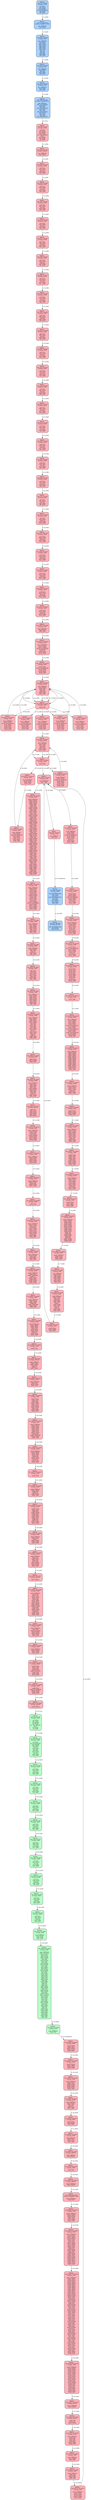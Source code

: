 digraph CFG {
    rankdir=TB;
    node [shape=box, style="filled, rounded", fontname="Arial", fontsize=8, margin=0.1];
    edge [fontname="Arial", fontsize=8, color="#555555"];

    "node_5c7bcd6e7de5423a257d81b442095a1a6ced35c5_0" [label="0x5c7bcd...
start: 0x0 | end: 0x9
terminator: JUMPI
---------
0x0: PUSH1
0x2: PUSH1
0x4: MSTORE
0x5: CALLDATASIZE
0x6: PUSH2
0x9: JUMPI", fillcolor="#a8d1ff"];
    "node_5c7bcd6e7de5423a257d81b442095a1a6ced35c5_13" [label="0x5c7bcd...
start: 0x13 | end: 0x14
terminator: JUMPDEST_PREV
---------
0x13: JUMPDEST
0x14: PUSH2", fillcolor="#a8d1ff"];
    "node_5c7bcd6e7de5423a257d81b442095a1a6ced35c5_5e" [label="0x5c7bcd...
start: 0x5e | end: 0x90
terminator: JUMP
---------
0x5e: JUMPDEST
0x5f: PUSH1
0x61: PUSH2
0x64: PUSH32
0x85: SLOAD
0x86: PUSH1
0x88: PUSH1
0x8a: PUSH1
0x8c: SHL
0x8d: SUB
0x8e: AND
0x8f: SWAP1
0x90: JUMP", fillcolor="#a8d1ff"];
    "node_5c7bcd6e7de5423a257d81b442095a1a6ced35c5_91" [label="0x5c7bcd...
start: 0x91 | end: 0x95
terminator: JUMP
---------
0x91: JUMPDEST
0x92: SWAP1
0x93: POP
0x94: SWAP1
0x95: JUMP", fillcolor="#a8d1ff"];
    "node_5c7bcd6e7de5423a257d81b442095a1a6ced35c5_22" [label="0x5c7bcd...
start: 0x22 | end: 0x26
terminator: JUMP
---------
0x22: JUMPDEST
0x23: PUSH2
0x26: JUMP", fillcolor="#a8d1ff"];
    "node_5c7bcd6e7de5423a257d81b442095a1a6ced35c5_96" [label="0x5c7bcd...
start: 0x96 | end: 0xa4
terminator: DELEGATECALL
---------
0x96: JUMPDEST
0x97: CALLDATASIZE
0x98: PUSH1
0x9a: DUP1
0x9b: CALLDATACOPY
0x9c: PUSH1
0x9e: DUP1
0x9f: CALLDATASIZE
0xa0: PUSH1
0xa2: DUP5
0xa3: GAS
0xa4: DELEGATECALL", fillcolor="#a8d1ff"];
    "node_fbc81a18ecda8e6a91275cfdf5fc6d91a7c5ae80_0" [label="0xfbc81a...
start: 0x0 | end: 0xd
terminator: JUMPI
---------
0x0: PUSH1
0x2: PUSH1
0x4: MSTORE
0x5: PUSH1
0x7: CALLDATASIZE
0x8: LT
0x9: ISZERO
0xa: PUSH2
0xd: JUMPI", fillcolor="#ffb3ba"];
    "node_fbc81a18ecda8e6a91275cfdf5fc6d91a7c5ae80_1a" [label="0xfbc81a...
start: 0x1a | end: 0x1b
terminator: INVALID
---------
0x1a: JUMPDEST
0x1b: INVALID", fillcolor="#ffb3ba"];
    "node_fbc81a18ecda8e6a91275cfdf5fc6d91a7c5ae80_2b" [label="0xfbc81a...
start: 0x2b | end: 0x35
terminator: JUMPI
---------
0x2b: DUP1
0x2c: PUSH4
0x31: EQ
0x32: PUSH2
0x35: JUMPI", fillcolor="#ffb3ba"];
    "node_fbc81a18ecda8e6a91275cfdf5fc6d91a7c5ae80_36" [label="0xfbc81a...
start: 0x36 | end: 0x40
terminator: JUMPI
---------
0x36: DUP1
0x37: PUSH4
0x3c: EQ
0x3d: PUSH2
0x40: JUMPI", fillcolor="#ffb3ba"];
    "node_fbc81a18ecda8e6a91275cfdf5fc6d91a7c5ae80_41" [label="0xfbc81a...
start: 0x41 | end: 0x4b
terminator: JUMPI
---------
0x41: DUP1
0x42: PUSH4
0x47: EQ
0x48: PUSH2
0x4b: JUMPI", fillcolor="#ffb3ba"];
    "node_fbc81a18ecda8e6a91275cfdf5fc6d91a7c5ae80_4c" [label="0xfbc81a...
start: 0x4c | end: 0x56
terminator: JUMPI
---------
0x4c: DUP1
0x4d: PUSH4
0x52: EQ
0x53: PUSH2
0x56: JUMPI", fillcolor="#ffb3ba"];
    "node_fbc81a18ecda8e6a91275cfdf5fc6d91a7c5ae80_57" [label="0xfbc81a...
start: 0x57 | end: 0x61
terminator: JUMPI
---------
0x57: DUP1
0x58: PUSH4
0x5d: EQ
0x5e: PUSH2
0x61: JUMPI", fillcolor="#ffb3ba"];
    "node_fbc81a18ecda8e6a91275cfdf5fc6d91a7c5ae80_62" [label="0xfbc81a...
start: 0x62 | end: 0x6c
terminator: JUMPI
---------
0x62: DUP1
0x63: PUSH4
0x68: EQ
0x69: PUSH2
0x6c: JUMPI", fillcolor="#ffb3ba"];
    "node_fbc81a18ecda8e6a91275cfdf5fc6d91a7c5ae80_6d" [label="0xfbc81a...
start: 0x6d | end: 0x77
terminator: JUMPI
---------
0x6d: DUP1
0x6e: PUSH4
0x73: EQ
0x74: PUSH2
0x77: JUMPI", fillcolor="#ffb3ba"];
    "node_fbc81a18ecda8e6a91275cfdf5fc6d91a7c5ae80_78" [label="0xfbc81a...
start: 0x78 | end: 0x82
terminator: JUMPI
---------
0x78: DUP1
0x79: PUSH4
0x7e: EQ
0x7f: PUSH2
0x82: JUMPI", fillcolor="#ffb3ba"];
    "node_fbc81a18ecda8e6a91275cfdf5fc6d91a7c5ae80_83" [label="0xfbc81a...
start: 0x83 | end: 0x8d
terminator: JUMPI
---------
0x83: DUP1
0x84: PUSH4
0x89: EQ
0x8a: PUSH2
0x8d: JUMPI", fillcolor="#ffb3ba"];
    "node_fbc81a18ecda8e6a91275cfdf5fc6d91a7c5ae80_8e" [label="0xfbc81a...
start: 0x8e | end: 0x98
terminator: JUMPI
---------
0x8e: DUP1
0x8f: PUSH4
0x94: EQ
0x95: PUSH2
0x98: JUMPI", fillcolor="#ffb3ba"];
    "node_fbc81a18ecda8e6a91275cfdf5fc6d91a7c5ae80_99" [label="0xfbc81a...
start: 0x99 | end: 0xa3
terminator: JUMPI
---------
0x99: DUP1
0x9a: PUSH4
0x9f: EQ
0xa0: PUSH2
0xa3: JUMPI", fillcolor="#ffb3ba"];
    "node_fbc81a18ecda8e6a91275cfdf5fc6d91a7c5ae80_a4" [label="0xfbc81a...
start: 0xa4 | end: 0xae
terminator: JUMPI
---------
0xa4: DUP1
0xa5: PUSH4
0xaa: EQ
0xab: PUSH2
0xae: JUMPI", fillcolor="#ffb3ba"];
    "node_fbc81a18ecda8e6a91275cfdf5fc6d91a7c5ae80_af" [label="0xfbc81a...
start: 0xaf | end: 0xb9
terminator: JUMPI
---------
0xaf: DUP1
0xb0: PUSH4
0xb5: EQ
0xb6: PUSH2
0xb9: JUMPI", fillcolor="#ffb3ba"];
    "node_fbc81a18ecda8e6a91275cfdf5fc6d91a7c5ae80_ba" [label="0xfbc81a...
start: 0xba | end: 0xc4
terminator: JUMPI
---------
0xba: DUP1
0xbb: PUSH4
0xc0: EQ
0xc1: PUSH2
0xc4: JUMPI", fillcolor="#ffb3ba"];
    "node_fbc81a18ecda8e6a91275cfdf5fc6d91a7c5ae80_c5" [label="0xfbc81a...
start: 0xc5 | end: 0xcf
terminator: JUMPI
---------
0xc5: DUP1
0xc6: PUSH4
0xcb: EQ
0xcc: PUSH2
0xcf: JUMPI", fillcolor="#ffb3ba"];
    "node_fbc81a18ecda8e6a91275cfdf5fc6d91a7c5ae80_d0" [label="0xfbc81a...
start: 0xd0 | end: 0xda
terminator: JUMPI
---------
0xd0: DUP1
0xd1: PUSH4
0xd6: EQ
0xd7: PUSH2
0xda: JUMPI", fillcolor="#ffb3ba"];
    "node_fbc81a18ecda8e6a91275cfdf5fc6d91a7c5ae80_db" [label="0xfbc81a...
start: 0xdb | end: 0xe5
terminator: JUMPI
---------
0xdb: DUP1
0xdc: PUSH4
0xe1: EQ
0xe2: PUSH2
0xe5: JUMPI", fillcolor="#ffb3ba"];
    "node_fbc81a18ecda8e6a91275cfdf5fc6d91a7c5ae80_e6" [label="0xfbc81a...
start: 0xe6 | end: 0xf0
terminator: JUMPI
---------
0xe6: DUP1
0xe7: PUSH4
0xec: EQ
0xed: PUSH2
0xf0: JUMPI", fillcolor="#ffb3ba"];
    "node_fbc81a18ecda8e6a91275cfdf5fc6d91a7c5ae80_f1" [label="0xfbc81a...
start: 0xf1 | end: 0xfb
terminator: JUMPI
---------
0xf1: DUP1
0xf2: PUSH4
0xf7: EQ
0xf8: PUSH2
0xfb: JUMPI", fillcolor="#ffb3ba"];
    "node_fbc81a18ecda8e6a91275cfdf5fc6d91a7c5ae80_fc" [label="0xfbc81a...
start: 0xfc | end: 0x106
terminator: JUMPI
---------
0xfc: DUP1
0xfd: PUSH4
0x102: EQ
0x103: PUSH2
0x106: JUMPI", fillcolor="#ffb3ba"];
    "node_fbc81a18ecda8e6a91275cfdf5fc6d91a7c5ae80_107" [label="0xfbc81a...
start: 0x107 | end: 0x111
terminator: JUMPI
---------
0x107: DUP1
0x108: PUSH4
0x10d: EQ
0x10e: PUSH2
0x111: JUMPI", fillcolor="#ffb3ba"];
    "node_fbc81a18ecda8e6a91275cfdf5fc6d91a7c5ae80_112" [label="0xfbc81a...
start: 0x112 | end: 0x11c
terminator: JUMPI
---------
0x112: DUP1
0x113: PUSH4
0x118: EQ
0x119: PUSH2
0x11c: JUMPI", fillcolor="#ffb3ba"];
    "node_fbc81a18ecda8e6a91275cfdf5fc6d91a7c5ae80_11d" [label="0xfbc81a...
start: 0x11d | end: 0x127
terminator: JUMPI
---------
0x11d: DUP1
0x11e: PUSH4
0x123: EQ
0x124: PUSH2
0x127: JUMPI", fillcolor="#ffb3ba"];
    "node_fbc81a18ecda8e6a91275cfdf5fc6d91a7c5ae80_128" [label="0xfbc81a...
start: 0x128 | end: 0x132
terminator: JUMPI
---------
0x128: DUP1
0x129: PUSH4
0x12e: EQ
0x12f: PUSH2
0x132: JUMPI", fillcolor="#ffb3ba"];
    "node_fbc81a18ecda8e6a91275cfdf5fc6d91a7c5ae80_133" [label="0xfbc81a...
start: 0x133 | end: 0x13d
terminator: JUMPI
---------
0x133: DUP1
0x134: PUSH4
0x139: EQ
0x13a: PUSH2
0x13d: JUMPI", fillcolor="#ffb3ba"];
    "node_fbc81a18ecda8e6a91275cfdf5fc6d91a7c5ae80_307" [label="0xfbc81a...
start: 0x307 | end: 0x30b
terminator: JUMP
---------
0x307: JUMPDEST
0x308: PUSH2
0x30b: JUMP", fillcolor="#ffb3ba"];
    "node_fbc81a18ecda8e6a91275cfdf5fc6d91a7c5ae80_1c13" [label="0xfbc81a...
start: 0x1c13 | end: 0x1c3e
terminator: JUMPI
---------
0x1c13: JUMPDEST
0x1c14: PUSH2
0x1c17: PUSH32
0x1c38: CALLDATASIZE
0x1c39: ADD
0x1c3a: SLT
0x1c3b: PUSH2
0x1c3e: JUMPI", fillcolor="#ffb3ba"];
    "node_fbc81a18ecda8e6a91275cfdf5fc6d91a7c5ae80_1c3f" [label="0xfbc81a...
start: 0x1c3f | end: 0x1c49
terminator: JUMP
---------
0x1c3f: PUSH1
0x1c41: CALLDATALOAD
0x1c42: PUSH2
0x1c45: DUP2
0x1c46: PUSH2
0x1c49: JUMP", fillcolor="#ffb3ba"];
    "node_fbc81a18ecda8e6a91275cfdf5fc6d91a7c5ae80_3f0" [label="0xfbc81a...
start: 0x3f0 | end: 0x40c
terminator: JUMPI
---------
0x3f0: JUMPDEST
0x3f1: PUSH20
0x406: DUP2
0x407: AND
0x408: SUB
0x409: PUSH2
0x40c: JUMPI", fillcolor="#ffb3ba"];
    "node_fbc81a18ecda8e6a91275cfdf5fc6d91a7c5ae80_40d" [label="0xfbc81a...
start: 0x40d | end: 0x40d
terminator: JUMP
---------
0x40d: JUMP", fillcolor="#ffb3ba"];
    "node_fbc81a18ecda8e6a91275cfdf5fc6d91a7c5ae80_1c4a" [label="0xfbc81a...
start: 0x1c4a | end: 0x1c56
terminator: JUMP
---------
0x1c4a: JUMPDEST
0x1c4b: PUSH1
0x1c4d: CALLDATALOAD
0x1c4e: SWAP1
0x1c4f: PUSH2
0x1c52: DUP3
0x1c53: PUSH2
0x1c56: JUMP", fillcolor="#ffb3ba"];
    "node_fbc81a18ecda8e6a91275cfdf5fc6d91a7c5ae80_1c57" [label="0xfbc81a...
start: 0x1c57 | end: 0x1c62
terminator: JUMP
---------
0x1c57: JUMPDEST
0x1c58: PUSH1
0x1c5a: CALLDATALOAD
0x1c5b: PUSH2
0x1c5e: DUP2
0x1c5f: PUSH2
0x1c62: JUMP", fillcolor="#ffb3ba"];
    "node_fbc81a18ecda8e6a91275cfdf5fc6d91a7c5ae80_1c63" [label="0xfbc81a...
start: 0x1c63 | end: 0x1c6f
terminator: JUMP
---------
0x1c63: JUMPDEST
0x1c64: PUSH1
0x1c66: CALLDATALOAD
0x1c67: SWAP1
0x1c68: PUSH2
0x1c6b: DUP3
0x1c6c: PUSH2
0x1c6f: JUMP", fillcolor="#ffb3ba"];
    "node_fbc81a18ecda8e6a91275cfdf5fc6d91a7c5ae80_1c70" [label="0xfbc81a...
start: 0x1c70 | end: 0x1c7b
terminator: JUMP
---------
0x1c70: JUMPDEST
0x1c71: PUSH1
0x1c73: CALLDATALOAD
0x1c74: PUSH2
0x1c77: DUP2
0x1c78: PUSH2
0x1c7b: JUMP", fillcolor="#ffb3ba"];
    "node_fbc81a18ecda8e6a91275cfdf5fc6d91a7c5ae80_1c7c" [label="0xfbc81a...
start: 0x1c7c | end: 0x1c88
terminator: JUMP
---------
0x1c7c: JUMPDEST
0x1c7d: PUSH2
0x1c80: CALLDATALOAD
0x1c81: PUSH2
0x1c84: DUP2
0x1c85: PUSH2
0x1c88: JUMP", fillcolor="#ffb3ba"];
    "node_fbc81a18ecda8e6a91275cfdf5fc6d91a7c5ae80_41b" [label="0xfbc81a...
start: 0x41b | end: 0x427
terminator: JUMPI
---------
0x41b: JUMPDEST
0x41c: PUSH4
0x421: DUP2
0x422: AND
0x423: SUB
0x424: PUSH2
0x427: JUMPI", fillcolor="#ffb3ba"];
    "node_fbc81a18ecda8e6a91275cfdf5fc6d91a7c5ae80_428" [label="0xfbc81a...
start: 0x428 | end: 0x428
terminator: JUMP
---------
0x428: JUMP", fillcolor="#ffb3ba"];
    "node_fbc81a18ecda8e6a91275cfdf5fc6d91a7c5ae80_1c89" [label="0xfbc81a...
start: 0x1c89 | end: 0x1c96
terminator: JUMP
---------
0x1c89: JUMPDEST
0x1c8a: PUSH2
0x1c8d: CALLDATALOAD
0x1c8e: SWAP2
0x1c8f: PUSH2
0x1c92: DUP4
0x1c93: PUSH2
0x1c96: JUMP", fillcolor="#ffb3ba"];
    "node_fbc81a18ecda8e6a91275cfdf5fc6d91a7c5ae80_1c97" [label="0xfbc81a...
start: 0x1c97 | end: 0x1c9e
terminator: JUMP
---------
0x1c97: JUMPDEST
0x1c98: PUSH2
0x1c9b: PUSH2
0x1c9e: JUMP", fillcolor="#ffb3ba"];
    "node_fbc81a18ecda8e6a91275cfdf5fc6d91a7c5ae80_429" [label="0xfbc81a...
start: 0x429 | end: 0x436
terminator: JUMP
---------
0x429: JUMPDEST
0x42a: PUSH2
0x42d: CALLDATALOAD
0x42e: SWAP1
0x42f: PUSH2
0x432: DUP3
0x433: PUSH2
0x436: JUMP", fillcolor="#ffb3ba"];
    "node_fbc81a18ecda8e6a91275cfdf5fc6d91a7c5ae80_419" [label="0xfbc81a...
start: 0x419 | end: 0x41a
terminator: JUMP
---------
0x419: JUMPDEST
0x41a: JUMP", fillcolor="#ffb3ba"];
    "node_fbc81a18ecda8e6a91275cfdf5fc6d91a7c5ae80_1c9f" [label="0xfbc81a...
start: 0x1c9f | end: 0x1cb4
terminator: JUMPI
---------
0x1c9f: JUMPDEST
0x1ca0: SWAP4
0x1ca1: PUSH2
0x1ca4: CALLDATALOAD
0x1ca5: SWAP8
0x1ca6: PUSH8
0x1caf: DUP10
0x1cb0: GT
0x1cb1: PUSH2
0x1cb4: JUMPI", fillcolor="#ffb3ba"];
    "node_fbc81a18ecda8e6a91275cfdf5fc6d91a7c5ae80_1cb5" [label="0xfbc81a...
start: 0x1cb5 | end: 0x1cc4
terminator: JUMP
---------
0x1cb5: PUSH2
0x1cb8: PUSH2
0x1cbb: SWAP10
0x1cbc: CALLDATASIZE
0x1cbd: SWAP1
0x1cbe: PUSH1
0x1cc0: ADD
0x1cc1: PUSH2
0x1cc4: JUMP", fillcolor="#ffb3ba"];
    "node_fbc81a18ecda8e6a91275cfdf5fc6d91a7c5ae80_17b4" [label="0xfbc81a...
start: 0x17b4 | end: 0x17c0
terminator: JUMPI
---------
0x17b4: JUMPDEST
0x17b5: SWAP2
0x17b6: DUP2
0x17b7: PUSH1
0x17b9: DUP5
0x17ba: ADD
0x17bb: SLT
0x17bc: ISZERO
0x17bd: PUSH2
0x17c0: JUMPI", fillcolor="#ffb3ba"];
    "node_fbc81a18ecda8e6a91275cfdf5fc6d91a7c5ae80_17c1" [label="0xfbc81a...
start: 0x17c1 | end: 0x17d2
terminator: JUMPI
---------
0x17c1: DUP3
0x17c2: CALLDATALOAD
0x17c3: SWAP2
0x17c4: PUSH8
0x17cd: DUP4
0x17ce: GT
0x17cf: PUSH2
0x17d2: JUMPI", fillcolor="#ffb3ba"];
    "node_fbc81a18ecda8e6a91275cfdf5fc6d91a7c5ae80_17d3" [label="0xfbc81a...
start: 0x17d3 | end: 0x17e0
terminator: JUMPI
---------
0x17d3: PUSH1
0x17d5: DUP4
0x17d6: DUP2
0x17d7: DUP7
0x17d8: ADD
0x17d9: SWAP6
0x17da: ADD
0x17db: ADD
0x17dc: GT
0x17dd: PUSH2
0x17e0: JUMPI", fillcolor="#ffb3ba"];
    "node_fbc81a18ecda8e6a91275cfdf5fc6d91a7c5ae80_17e1" [label="0xfbc81a...
start: 0x17e1 | end: 0x17e1
terminator: JUMP
---------
0x17e1: JUMP", fillcolor="#ffb3ba"];
    "node_fbc81a18ecda8e6a91275cfdf5fc6d91a7c5ae80_1cc5" [label="0xfbc81a...
start: 0x1cc5 | end: 0x1cd8
terminator: JUMP
---------
0x1cc5: JUMPDEST
0x1cc6: SWAP9
0x1cc7: SWAP1
0x1cc8: SWAP8
0x1cc9: PUSH1
0x1ccb: CALLDATALOAD
0x1ccc: SWAP4
0x1ccd: PUSH1
0x1ccf: CALLDATALOAD
0x1cd0: SWAP4
0x1cd1: PUSH1
0x1cd3: CALLDATALOAD
0x1cd4: SWAP4
0x1cd5: PUSH2
0x1cd8: JUMP", fillcolor="#ffb3ba"];
    "node_fbc81a18ecda8e6a91275cfdf5fc6d91a7c5ae80_35af" [label="0xfbc81a...
start: 0x35af | end: 0x35c2
terminator: JUMP
---------
0x35af: JUMPDEST
0x35b0: SWAP6
0x35b1: SWAP4
0x35b2: SWAP2
0x35b3: SWAP12
0x35b4: SWAP10
0x35b5: SWAP9
0x35b6: SWAP8
0x35b7: SWAP7
0x35b8: SWAP5
0x35b9: SWAP3
0x35ba: SWAP1
0x35bb: SWAP12
0x35bc: PUSH2
0x35bf: PUSH2
0x35c2: JUMP", fillcolor="#ffb3ba"];
    "node_fbc81a18ecda8e6a91275cfdf5fc6d91a7c5ae80_3d18" [label="0xfbc81a...
start: 0x3d18 | end: 0x3d22
terminator: JUMPI
---------
0x3d18: JUMPDEST
0x3d19: PUSH1
0x3d1b: PUSH1
0x3d1d: SLOAD
0x3d1e: EQ
0x3d1f: PUSH2
0x3d22: JUMPI", fillcolor="#ffb3ba"];
    "node_fbc81a18ecda8e6a91275cfdf5fc6d91a7c5ae80_3d23" [label="0xfbc81a...
start: 0x3d23 | end: 0x3d28
terminator: JUMP
---------
0x3d23: PUSH1
0x3d25: PUSH1
0x3d27: SSTORE
0x3d28: JUMP", fillcolor="#ffb3ba"];
    "node_fbc81a18ecda8e6a91275cfdf5fc6d91a7c5ae80_35c3" [label="0xfbc81a...
start: 0x35c3 | end: 0x35d3
terminator: JUMPI
---------
0x35c3: JUMPDEST
0x35c4: PUSH2
0x35c7: SLOAD
0x35c8: SWAP7
0x35c9: PUSH1
0x35cb: DUP9
0x35cc: PUSH1
0x35ce: SHR
0x35cf: AND
0x35d0: PUSH2
0x35d3: JUMPI", fillcolor="#ffb3ba"];
    "node_fbc81a18ecda8e6a91275cfdf5fc6d91a7c5ae80_35d4" [label="0xfbc81a...
start: 0x35d4 | end: 0x35e5
terminator: JUMP
---------
0x35d4: DUP8
0x35d5: PUSH1
0x35d7: SHR
0x35d8: PUSH4
0x35dd: AND
0x35de: PUSH2
0x35e1: SWAP1
0x35e2: PUSH2
0x35e5: JUMP", fillcolor="#ffb3ba"];
    "node_fbc81a18ecda8e6a91275cfdf5fc6d91a7c5ae80_3c0b" [label="0xfbc81a...
start: 0x3c0b | end: 0x3c1a
terminator: JUMPI
---------
0x3c0b: JUMPDEST
0x3c0c: PUSH4
0x3c11: DUP1
0x3c12: SWAP2
0x3c13: AND
0x3c14: SWAP1
0x3c15: DUP2
0x3c16: EQ
0x3c17: PUSH2
0x3c1a: JUMPI", fillcolor="#ffb3ba"];
    "node_fbc81a18ecda8e6a91275cfdf5fc6d91a7c5ae80_3c1b" [label="0xfbc81a...
start: 0x3c1b | end: 0x3c1f
terminator: JUMP
---------
0x3c1b: PUSH1
0x3c1d: ADD
0x3c1e: SWAP1
0x3c1f: JUMP", fillcolor="#ffb3ba"];
    "node_fbc81a18ecda8e6a91275cfdf5fc6d91a7c5ae80_35e6" [label="0xfbc81a...
start: 0x35e6 | end: 0x3639
terminator: JUMP
---------
0x35e6: JUMPDEST
0x35e7: PUSH2
0x35ea: SWAP1
0x35eb: PUSH2
0x35ee: SWAP1
0x35ef: PUSH32
0x3610: PUSH28
0x362d: DUP4
0x362e: SLOAD
0x362f: SWAP3
0x3630: PUSH1
0x3632: SHL
0x3633: AND
0x3634: SWAP2
0x3635: AND
0x3636: OR
0x3637: SWAP1
0x3638: SSTORE
0x3639: JUMP", fillcolor="#ffb3ba"];
    "node_fbc81a18ecda8e6a91275cfdf5fc6d91a7c5ae80_363a" [label="0xfbc81a...
start: 0x363a | end: 0x3641
terminator: JUMP
---------
0x363a: JUMPDEST
0x363b: PUSH2
0x363e: PUSH2
0x3641: JUMP", fillcolor="#ffb3ba"];
    "node_fbc81a18ecda8e6a91275cfdf5fc6d91a7c5ae80_5cf" [label="0xfbc81a...
start: 0x5cf | end: 0x5db
terminator: JUMP
---------
0x5cf: JUMPDEST
0x5d0: PUSH1
0x5d2: MLOAD
0x5d3: SWAP1
0x5d4: PUSH2
0x5d7: DUP3
0x5d8: PUSH2
0x5db: JUMP", fillcolor="#ffb3ba"];
    "node_fbc81a18ecda8e6a91275cfdf5fc6d91a7c5ae80_490" [label="0xfbc81a...
start: 0x490 | end: 0x4a8
terminator: JUMPI
---------
0x490: JUMPDEST
0x491: PUSH2
0x494: DUP2
0x495: ADD
0x496: SWAP1
0x497: DUP2
0x498: LT
0x499: PUSH8
0x4a2: DUP3
0x4a3: GT
0x4a4: OR
0x4a5: PUSH2
0x4a8: JUMPI", fillcolor="#ffb3ba"];
    "node_fbc81a18ecda8e6a91275cfdf5fc6d91a7c5ae80_4a9" [label="0xfbc81a...
start: 0x4a9 | end: 0x4ac
terminator: JUMP
---------
0x4a9: PUSH1
0x4ab: MSTORE
0x4ac: JUMP", fillcolor="#ffb3ba"];
    "node_fbc81a18ecda8e6a91275cfdf5fc6d91a7c5ae80_3642" [label="0xfbc81a...
start: 0x3642 | end: 0x36fb
terminator: JUMP
---------
0x3642: JUMPDEST
0x3643: SWAP14
0x3644: PUSH20
0x3659: DUP16
0x365a: SWAP3
0x365b: AND
0x365c: DUP3
0x365d: MSTORE
0x365e: PUSH20
0x3673: AND
0x3674: SWAP1
0x3675: PUSH1
0x3677: ADD
0x3678: MSTORE
0x3679: PUSH20
0x368e: AND
0x368f: PUSH1
0x3691: DUP14
0x3692: ADD
0x3693: MSTORE
0x3694: PUSH20
0x36a9: AND
0x36aa: PUSH1
0x36ac: DUP13
0x36ad: ADD
0x36ae: MSTORE
0x36af: PUSH1
0x36b1: DUP12
0x36b2: ADD
0x36b3: MSTORE
0x36b4: PUSH1
0x36b6: DUP11
0x36b7: ADD
0x36b8: MSTORE
0x36b9: PUSH1
0x36bb: DUP10
0x36bc: ADD
0x36bd: MSTORE
0x36be: PUSH20
0x36d3: AND
0x36d4: PUSH1
0x36d6: DUP9
0x36d7: ADD
0x36d8: MSTORE
0x36d9: PUSH1
0x36db: SHR
0x36dc: PUSH4
0x36e1: AND
0x36e2: PUSH2
0x36e5: DUP8
0x36e6: ADD
0x36e7: MSTORE
0x36e8: PUSH2
0x36eb: DUP7
0x36ec: ADD
0x36ed: SWAP1
0x36ee: PUSH2
0x36f1: SWAP2
0x36f2: SWAP1
0x36f3: PUSH4
0x36f8: AND
0x36f9: SWAP1
0x36fa: MSTORE
0x36fb: JUMP", fillcolor="#ffb3ba"];
    "node_fbc81a18ecda8e6a91275cfdf5fc6d91a7c5ae80_36fc" [label="0xfbc81a...
start: 0x36fc | end: 0x371e
terminator: JUMP
---------
0x36fc: JUMPDEST
0x36fd: PUSH4
0x3702: AND
0x3703: PUSH2
0x3706: DUP6
0x3707: ADD
0x3708: MSTORE
0x3709: PUSH4
0x370e: AND
0x370f: PUSH2
0x3712: DUP5
0x3713: ADD
0x3714: MSTORE
0x3715: CALLDATASIZE
0x3716: SWAP1
0x3717: PUSH2
0x371a: SWAP3
0x371b: PUSH2
0x371e: JUMP", fillcolor="#ffb3ba"];
    "node_fbc81a18ecda8e6a91275cfdf5fc6d91a7c5ae80_623" [label="0xfbc81a...
start: 0x623 | end: 0x62e
terminator: JUMP
---------
0x623: JUMPDEST
0x624: SWAP3
0x625: SWAP2
0x626: SWAP3
0x627: PUSH2
0x62a: DUP3
0x62b: PUSH2
0x62e: JUMP", fillcolor="#ffb3ba"];
    "node_fbc81a18ecda8e6a91275cfdf5fc6d91a7c5ae80_5e9" [label="0xfbc81a...
start: 0x5e9 | end: 0x5f8
terminator: JUMPI
---------
0x5e9: JUMPDEST
0x5ea: PUSH8
0x5f3: DUP2
0x5f4: GT
0x5f5: PUSH2
0x5f8: JUMPI", fillcolor="#ffb3ba"];
    "node_fbc81a18ecda8e6a91275cfdf5fc6d91a7c5ae80_5f9" [label="0xfbc81a...
start: 0x5f9 | end: 0x622
terminator: JUMP
---------
0x5f9: PUSH1
0x5fb: ADD
0x5fc: PUSH32
0x61d: AND
0x61e: PUSH1
0x620: ADD
0x621: SWAP1
0x622: JUMP", fillcolor="#ffb3ba"];
    "node_fbc81a18ecda8e6a91275cfdf5fc6d91a7c5ae80_62f" [label="0xfbc81a...
start: 0x62f | end: 0x63c
terminator: JUMP
---------
0x62f: JUMPDEST
0x630: SWAP2
0x631: PUSH2
0x634: PUSH1
0x636: MLOAD
0x637: SWAP4
0x638: DUP5
0x639: PUSH2
0x63c: JUMP", fillcolor="#ffb3ba"];
    "node_fbc81a18ecda8e6a91275cfdf5fc6d91a7c5ae80_54d" [label="0xfbc81a...
start: 0x54d | end: 0x589
terminator: JUMPI
---------
0x54d: JUMPDEST
0x54e: SWAP1
0x54f: PUSH1
0x551: PUSH32
0x572: SWAP2
0x573: ADD
0x574: AND
0x575: DUP2
0x576: ADD
0x577: SWAP1
0x578: DUP2
0x579: LT
0x57a: PUSH8
0x583: DUP3
0x584: GT
0x585: OR
0x586: PUSH2
0x589: JUMPI", fillcolor="#ffb3ba"];
    "node_fbc81a18ecda8e6a91275cfdf5fc6d91a7c5ae80_58a" [label="0xfbc81a...
start: 0x58a | end: 0x58d
terminator: JUMP
---------
0x58a: PUSH1
0x58c: MSTORE
0x58d: JUMP", fillcolor="#ffb3ba"];
    "node_fbc81a18ecda8e6a91275cfdf5fc6d91a7c5ae80_63d" [label="0xfbc81a...
start: 0x63d | end: 0x64a
terminator: JUMPI
---------
0x63d: JUMPDEST
0x63e: DUP3
0x63f: SWAP5
0x640: DUP2
0x641: DUP5
0x642: MSTORE
0x643: DUP2
0x644: DUP4
0x645: ADD
0x646: GT
0x647: PUSH2
0x64a: JUMPI", fillcolor="#ffb3ba"];
    "node_fbc81a18ecda8e6a91275cfdf5fc6d91a7c5ae80_64b" [label="0xfbc81a...
start: 0x64b | end: 0x651
terminator: INVALID
---------
0x64b: DUP3
0x64c: DUP2
0x64d: PUSH1
0x64f: SWAP4
0x650: DUP5
0x651: INVALID", fillcolor="#ffb3ba"];
    "node_fbc81a18ecda8e6a91275cfdf5fc6d91a7c5ae80_371f" [label="0xfbc81a...
start: 0x371f | end: 0x372d
terminator: JUMP
---------
0x371f: JUMPDEST
0x3720: PUSH2
0x3723: DUP3
0x3724: ADD
0x3725: MSTORE
0x3726: PUSH2
0x3729: SWAP1
0x372a: PUSH2
0x372d: JUMP", fillcolor="#ffb3ba"];
    "node_fbc81a18ecda8e6a91275cfdf5fc6d91a7c5ae80_4cd7" [label="0xfbc81a...
start: 0x4cd7 | end: 0x4ce0
terminator: JUMP
---------
0x4cd7: JUMPDEST
0x4cd8: PUSH2
0x4cdb: DUP2
0x4cdc: MLOAD
0x4cdd: PUSH2
0x4ce0: JUMP", fillcolor="#ffb3ba"];
    "node_fbc81a18ecda8e6a91275cfdf5fc6d91a7c5ae80_5330" [label="0xfbc81a...
start: 0x5330 | end: 0x5337
terminator: JUMPI
---------
0x5330: JUMPDEST
0x5331: PUSH1
0x5333: SHR
0x5334: PUSH2
0x5337: JUMPI", fillcolor="#ffb3ba"];
    "node_fbc81a18ecda8e6a91275cfdf5fc6d91a7c5ae80_5338" [label="0xfbc81a...
start: 0x5338 | end: 0x5338
terminator: JUMP
---------
0x5338: JUMP", fillcolor="#ffb3ba"];
    "node_fbc81a18ecda8e6a91275cfdf5fc6d91a7c5ae80_4ce1" [label="0xfbc81a...
start: 0x4ce1 | end: 0x4cf6
terminator: JUMP
---------
0x4ce1: JUMPDEST
0x4ce2: PUSH2
0x4ce5: DUP2
0x4ce6: ADD
0x4ce7: PUSH2
0x4cea: PUSH2
0x4ced: DUP3
0x4cee: MLOAD
0x4cef: PUSH4
0x4cf4: AND
0x4cf5: SWAP1
0x4cf6: JUMP", fillcolor="#ffb3ba"];
    "node_fbc81a18ecda8e6a91275cfdf5fc6d91a7c5ae80_4cf7" [label="0xfbc81a...
start: 0x4cf7 | end: 0x4cff
terminator: JUMP
---------
0x4cf7: JUMPDEST
0x4cf8: PUSH4
0x4cfd: AND
0x4cfe: SWAP1
0x4cff: JUMP", fillcolor="#ffb3ba"];
    "node_fbc81a18ecda8e6a91275cfdf5fc6d91a7c5ae80_4d00" [label="0xfbc81a...
start: 0x4d00 | end: 0x4d0a
terminator: JUMPI
---------
0x4d00: JUMPDEST
0x4d01: DUP1
0x4d02: TIMESTAMP
0x4d03: LT
0x4d04: SWAP1
0x4d05: DUP2
0x4d06: ISZERO
0x4d07: PUSH2
0x4d0a: JUMPI", fillcolor="#ffb3ba"];
    "node_fbc81a18ecda8e6a91275cfdf5fc6d91a7c5ae80_4f86" [label="0xfbc81a...
start: 0x4f86 | end: 0x4f90
terminator: JUMP
---------
0x4f86: JUMPDEST
0x4f87: PUSH2
0x4f8a: SWAP2
0x4f8b: POP
0x4f8c: TIMESTAMP
0x4f8d: PUSH2
0x4f90: JUMP", fillcolor="#ffb3ba"];
    "node_fbc81a18ecda8e6a91275cfdf5fc6d91a7c5ae80_3d29" [label="0xfbc81a...
start: 0x3d29 | end: 0x3d34
terminator: JUMPI
---------
0x3d29: JUMPDEST
0x3d2a: SWAP2
0x3d2b: SWAP1
0x3d2c: DUP3
0x3d2d: SUB
0x3d2e: SWAP2
0x3d2f: DUP3
0x3d30: GT
0x3d31: PUSH2
0x3d34: JUMPI", fillcolor="#ffb3ba"];
    "node_fbc81a18ecda8e6a91275cfdf5fc6d91a7c5ae80_3d35" [label="0xfbc81a...
start: 0x3d35 | end: 0x3d35
terminator: JUMP
---------
0x3d35: JUMP", fillcolor="#ffb3ba"];
    "node_fbc81a18ecda8e6a91275cfdf5fc6d91a7c5ae80_4f91" [label="0xfbc81a...
start: 0x4f91 | end: 0x4fba
terminator: INVALID
---------
0x4f91: JUMPDEST
0x4f92: PUSH4
0x4f97: PUSH32
0x4fb8: AND
0x4fb9: LT
0x4fba: INVALID", fillcolor="#ffb3ba"];
    "node_fbc81a18ecda8e6a91275cfdf5fc6d91a7c5ae80_4d0b" [label="0xfbc81a...
start: 0x4d0b | end: 0x4d10
terminator: JUMPI
---------
0x4d0b: JUMPDEST
0x4d0c: POP
0x4d0d: PUSH2
0x4d10: JUMPI", fillcolor="#ffb3ba"];
    "node_fbc81a18ecda8e6a91275cfdf5fc6d91a7c5ae80_4d11" [label="0xfbc81a...
start: 0x4d11 | end: 0x4d23
terminator: JUMP
---------
0x4d11: PUSH2
0x4d14: DUP3
0x4d15: ADD
0x4d16: SWAP2
0x4d17: PUSH2
0x4d1a: DUP4
0x4d1b: MLOAD
0x4d1c: PUSH4
0x4d21: AND
0x4d22: SWAP1
0x4d23: JUMP", fillcolor="#ffb3ba"];
    "node_fbc81a18ecda8e6a91275cfdf5fc6d91a7c5ae80_4d24" [label="0xfbc81a...
start: 0x4d24 | end: 0x4d57
terminator: JUMP
---------
0x4d24: JUMPDEST
0x4d25: SWAP1
0x4d26: PUSH4
0x4d2b: SWAP2
0x4d2c: DUP3
0x4d2d: PUSH2
0x4d30: DUP2
0x4d31: PUSH32
0x4d52: AND
0x4d53: TIMESTAMP
0x4d54: PUSH2
0x4d57: JUMP", fillcolor="#ffb3ba"];
    "node_fbc81a18ecda8e6a91275cfdf5fc6d91a7c5ae80_4164" [label="0xfbc81a...
start: 0x4164 | end: 0x416f
terminator: JUMPI
---------
0x4164: JUMPDEST
0x4165: SWAP2
0x4166: SWAP1
0x4167: DUP3
0x4168: ADD
0x4169: DUP1
0x416a: SWAP3
0x416b: GT
0x416c: PUSH2
0x416f: JUMPI", fillcolor="#ffb3ba"];
    "node_fbc81a18ecda8e6a91275cfdf5fc6d91a7c5ae80_4170" [label="0xfbc81a...
start: 0x4170 | end: 0x4170
terminator: JUMP
---------
0x4170: JUMP", fillcolor="#ffb3ba"];
    "node_fbc81a18ecda8e6a91275cfdf5fc6d91a7c5ae80_4d58" [label="0xfbc81a...
start: 0x4d58 | end: 0x4d5f
terminator: JUMPI
---------
0x4d58: JUMPDEST
0x4d59: SWAP2
0x4d5a: AND
0x4d5b: GT
0x4d5c: PUSH2
0x4d5f: JUMPI", fillcolor="#ffb3ba"];
    "node_fbc81a18ecda8e6a91275cfdf5fc6d91a7c5ae80_4d60" [label="0xfbc81a...
start: 0x4d60 | end: 0x4d74
terminator: JUMPI
---------
0x4d60: PUSH2
0x4d63: DUP2
0x4d64: ADD
0x4d65: MLOAD
0x4d66: PUSH4
0x4d6b: AND
0x4d6c: SWAP2
0x4d6d: DUP1
0x4d6e: DUP4
0x4d6f: AND
0x4d70: DUP1
0x4d71: PUSH2
0x4d74: JUMPI", fillcolor="#ffb3ba"];
    "node_fbc81a18ecda8e6a91275cfdf5fc6d91a7c5ae80_4eff" [label="0xfbc81a...
start: 0x4eff | end: 0x4f0a
terminator: JUMPI
---------
0x4eff: JUMPDEST
0x4f00: PUSH4
0x4f05: LT
0x4f06: ISZERO
0x4f07: PUSH2
0x4f0a: JUMPI", fillcolor="#ffb3ba"];
    "node_fbc81a18ecda8e6a91275cfdf5fc6d91a7c5ae80_4f0b" [label="0xfbc81a...
start: 0x4f0b | end: 0x4f16
terminator: JUMPI
---------
0x4f0b: JUMPDEST
0x4f0c: POP
0x4f0d: PUSH1
0x4f0f: DUP2
0x4f10: ADD
0x4f11: MLOAD
0x4f12: ISZERO
0x4f13: PUSH2
0x4f16: JUMPI", fillcolor="#ffb3ba"];
    "node_fbc81a18ecda8e6a91275cfdf5fc6d91a7c5ae80_4f17" [label="0xfbc81a...
start: 0x4f17 | end: 0x4f17
terminator: INVALID
---------
0x4f17: INVALID", fillcolor="#ffb3ba"];
    "node_fbc81a18ecda8e6a91275cfdf5fc6d91a7c5ae80_4d75" [label="0xfbc81a...
start: 0x4d75 | end: 0x4dbe
terminator: JUMPI
---------
0x4d75: JUMPDEST
0x4d76: POP
0x4d77: POP
0x4d78: PUSH1
0x4d7a: DUP2
0x4d7b: ADD
0x4d7c: SWAP1
0x4d7d: DUP2
0x4d7e: MLOAD
0x4d7f: SWAP2
0x4d80: PUSH20
0x4d95: PUSH32
0x4db6: AND
0x4db7: DUP1
0x4db8: SWAP4
0x4db9: EQ
0x4dba: DUP1
0x4dbb: PUSH2
0x4dbe: JUMPI", fillcolor="#ffb3ba"];
    "node_fbc81a18ecda8e6a91275cfdf5fc6d91a7c5ae80_4ef6" [label="0xfbc81a...
start: 0x4ef6 | end: 0x4efe
terminator: JUMP
---------
0x4ef6: JUMPDEST
0x4ef7: POP
0x4ef8: CALLVALUE
0x4ef9: ISZERO
0x4efa: ISZERO
0x4efb: PUSH2
0x4efe: JUMP", fillcolor="#ffb3ba"];
    "node_fbc81a18ecda8e6a91275cfdf5fc6d91a7c5ae80_4dbf" [label="0xfbc81a...
start: 0x4dbf | end: 0x4dc4
terminator: JUMPI
---------
0x4dbf: JUMPDEST
0x4dc0: ISZERO
0x4dc1: PUSH2
0x4dc4: JUMPI", fillcolor="#ffb3ba"];
    "node_fbc81a18ecda8e6a91275cfdf5fc6d91a7c5ae80_4dc5" [label="0xfbc81a...
start: 0x4dc5 | end: 0x4dcf
terminator: JUMPI
---------
0x4dc5: PUSH1
0x4dc7: DUP3
0x4dc8: ADD
0x4dc9: MLOAD
0x4dca: CALLVALUE
0x4dcb: SUB
0x4dcc: PUSH2
0x4dcf: JUMPI", fillcolor="#ffb3ba"];
    "node_fbc81a18ecda8e6a91275cfdf5fc6d91a7c5ae80_4dd0" [label="0xfbc81a...
start: 0x4dd0 | end: 0x4dd6
terminator: JUMPI
---------
0x4dd0: DUP3
0x4dd1: EXTCODESIZE
0x4dd2: ISZERO
0x4dd3: PUSH2
0x4dd6: JUMPI", fillcolor="#ffb3ba"];
    "node_fbc81a18ecda8e6a91275cfdf5fc6d91a7c5ae80_4dd7" [label="0xfbc81a...
start: 0x4dd7 | end: 0x4dd7
terminator: INVALID
---------
0x4dd7: INVALID", fillcolor="#ffb3ba"];
    "node_c02aaa39b223fe8d0a0e5c4f27ead9083c756cc2_0" [label="0xc02aaa...
start: 0x0 | end: 0xc
terminator: JUMPI
---------
0x0: PUSH1
0x2: PUSH1
0x4: MSTORE
0x5: PUSH1
0x7: CALLDATASIZE
0x8: LT
0x9: PUSH2
0xc: JUMPI", fillcolor="#baffc9"];
    "node_c02aaa39b223fe8d0a0e5c4f27ead9083c756cc2_d" [label="0xc02aaa...
start: 0xd | end: 0x40
terminator: JUMPI
---------
0xd: PUSH1
0xf: CALLDATALOAD
0x10: PUSH29
0x2e: SWAP1
0x2f: DIV
0x30: PUSH4
0x35: AND
0x36: DUP1
0x37: PUSH4
0x3c: EQ
0x3d: PUSH2
0x40: JUMPI", fillcolor="#baffc9"];
    "node_c02aaa39b223fe8d0a0e5c4f27ead9083c756cc2_41" [label="0xc02aaa...
start: 0x41 | end: 0x4b
terminator: JUMPI
---------
0x41: DUP1
0x42: PUSH4
0x47: EQ
0x48: PUSH2
0x4b: JUMPI", fillcolor="#baffc9"];
    "node_c02aaa39b223fe8d0a0e5c4f27ead9083c756cc2_4c" [label="0xc02aaa...
start: 0x4c | end: 0x56
terminator: JUMPI
---------
0x4c: DUP1
0x4d: PUSH4
0x52: EQ
0x53: PUSH2
0x56: JUMPI", fillcolor="#baffc9"];
    "node_c02aaa39b223fe8d0a0e5c4f27ead9083c756cc2_57" [label="0xc02aaa...
start: 0x57 | end: 0x61
terminator: JUMPI
---------
0x57: DUP1
0x58: PUSH4
0x5d: EQ
0x5e: PUSH2
0x61: JUMPI", fillcolor="#baffc9"];
    "node_c02aaa39b223fe8d0a0e5c4f27ead9083c756cc2_62" [label="0xc02aaa...
start: 0x62 | end: 0x6c
terminator: JUMPI
---------
0x62: DUP1
0x63: PUSH4
0x68: EQ
0x69: PUSH2
0x6c: JUMPI", fillcolor="#baffc9"];
    "node_c02aaa39b223fe8d0a0e5c4f27ead9083c756cc2_6d" [label="0xc02aaa...
start: 0x6d | end: 0x77
terminator: JUMPI
---------
0x6d: DUP1
0x6e: PUSH4
0x73: EQ
0x74: PUSH2
0x77: JUMPI", fillcolor="#baffc9"];
    "node_c02aaa39b223fe8d0a0e5c4f27ead9083c756cc2_78" [label="0xc02aaa...
start: 0x78 | end: 0x82
terminator: JUMPI
---------
0x78: DUP1
0x79: PUSH4
0x7e: EQ
0x7f: PUSH2
0x82: JUMPI", fillcolor="#baffc9"];
    "node_c02aaa39b223fe8d0a0e5c4f27ead9083c756cc2_83" [label="0xc02aaa...
start: 0x83 | end: 0x8d
terminator: JUMPI
---------
0x83: DUP1
0x84: PUSH4
0x89: EQ
0x8a: PUSH2
0x8d: JUMPI", fillcolor="#baffc9"];
    "node_c02aaa39b223fe8d0a0e5c4f27ead9083c756cc2_8e" [label="0xc02aaa...
start: 0x8e | end: 0x98
terminator: JUMPI
---------
0x8e: DUP1
0x8f: PUSH4
0x94: EQ
0x95: PUSH2
0x98: JUMPI", fillcolor="#baffc9"];
    "node_c02aaa39b223fe8d0a0e5c4f27ead9083c756cc2_99" [label="0xc02aaa...
start: 0x99 | end: 0xa3
terminator: JUMPI
---------
0x99: DUP1
0x9a: PUSH4
0x9f: EQ
0xa0: PUSH2
0xa3: JUMPI", fillcolor="#baffc9"];
    "node_c02aaa39b223fe8d0a0e5c4f27ead9083c756cc2_3ca" [label="0xc02aaa...
start: 0x3ca | end: 0x3d1
terminator: JUMP
---------
0x3ca: JUMPDEST
0x3cb: PUSH2
0x3ce: PUSH2
0x3d1: JUMP", fillcolor="#baffc9"];
    "node_c02aaa39b223fe8d0a0e5c4f27ead9083c756cc2_440" [label="0xc02aaa...
start: 0x440 | end: 0x4dc
terminator: JUMP
---------
0x440: JUMPDEST
0x441: CALLVALUE
0x442: PUSH1
0x444: PUSH1
0x446: CALLER
0x447: PUSH20
0x45c: AND
0x45d: PUSH20
0x472: AND
0x473: DUP2
0x474: MSTORE
0x475: PUSH1
0x477: ADD
0x478: SWAP1
0x479: DUP2
0x47a: MSTORE
0x47b: PUSH1
0x47d: ADD
0x47e: PUSH1
0x480: SHA3
0x481: PUSH1
0x483: DUP3
0x484: DUP3
0x485: SLOAD
0x486: ADD
0x487: SWAP3
0x488: POP
0x489: POP
0x48a: DUP2
0x48b: SWAP1
0x48c: SSTORE
0x48d: POP
0x48e: CALLER
0x48f: PUSH20
0x4a4: AND
0x4a5: PUSH32
0x4c6: CALLVALUE
0x4c7: PUSH1
0x4c9: MLOAD
0x4ca: DUP1
0x4cb: DUP3
0x4cc: DUP2
0x4cd: MSTORE
0x4ce: PUSH1
0x4d0: ADD
0x4d1: SWAP2
0x4d2: POP
0x4d3: POP
0x4d4: PUSH1
0x4d6: MLOAD
0x4d7: DUP1
0x4d8: SWAP2
0x4d9: SUB
0x4da: SWAP1
0x4db: LOG2
0x4dc: JUMP", fillcolor="#baffc9"];
    "node_c02aaa39b223fe8d0a0e5c4f27ead9083c756cc2_3d2" [label="0xc02aaa...
start: 0x3d2 | end: 0x3d3
terminator: STOP
---------
0x3d2: JUMPDEST
0x3d3: STOP", fillcolor="#baffc9"];
    "node_fbc81a18ecda8e6a91275cfdf5fc6d91a7c5ae80_4e09" [label="0xfbc81a...
start: 0x4e09 | end: 0x4e0f
terminator: JUMPI
---------
0x4e09: SWAP3
0x4e0a: DUP4
0x4e0b: ISZERO
0x4e0c: PUSH2
0x4e0f: JUMPI", fillcolor="#ffb3ba"];
    "node_fbc81a18ecda8e6a91275cfdf5fc6d91a7c5ae80_4e10" [label="0xfbc81a...
start: 0x4e10 | end: 0x4e35
terminator: JUMPI
---------
0x4e10: PUSH32
0x4e31: SWAP4
0x4e32: PUSH2
0x4e35: JUMPI", fillcolor="#ffb3ba"];
    "node_fbc81a18ecda8e6a91275cfdf5fc6d91a7c5ae80_4e96" [label="0xfbc81a...
start: 0x4e96 | end: 0x4ea2
terminator: JUMP
---------
0x4e96: JUMPDEST
0x4e97: DUP1
0x4e98: PUSH2
0x4e9b: PUSH2
0x4e9e: SWAP3
0x4e9f: PUSH2
0x4ea2: JUMP", fillcolor="#ffb3ba"];
    "node_fbc81a18ecda8e6a91275cfdf5fc6d91a7c5ae80_4ad" [label="0xfbc81a...
start: 0x4ad | end: 0x4bc
terminator: JUMPI
---------
0x4ad: JUMPDEST
0x4ae: PUSH8
0x4b7: DUP2
0x4b8: GT
0x4b9: PUSH2
0x4bc: JUMPI", fillcolor="#ffb3ba"];
    "node_fbc81a18ecda8e6a91275cfdf5fc6d91a7c5ae80_4bd" [label="0xfbc81a...
start: 0x4bd | end: 0x4c0
terminator: JUMP
---------
0x4bd: PUSH1
0x4bf: MSTORE
0x4c0: JUMP", fillcolor="#ffb3ba"];
    "node_fbc81a18ecda8e6a91275cfdf5fc6d91a7c5ae80_3f0f" [label="0xfbc81a...
start: 0x3f0f | end: 0x3f14
terminator: JUMP
---------
0x3f0f: JUMPDEST
0x3f10: DUP1
0x3f11: PUSH2
0x3f14: JUMP", fillcolor="#ffb3ba"];
    "node_fbc81a18ecda8e6a91275cfdf5fc6d91a7c5ae80_384" [label="0xfbc81a...
start: 0x384 | end: 0x385
terminator: INVALID
---------
0x384: JUMPDEST
0x385: INVALID", fillcolor="#ffb3ba"];
    "node_fbc81a18ecda8e6a91275cfdf5fc6d91a7c5ae80_38d" [label="0xfbc81a...
start: 0x38d | end: 0x38d
terminator: JUMP
---------
0x38d: JUMP", fillcolor="#ffb3ba"];
    "node_fbc81a18ecda8e6a91275cfdf5fc6d91a7c5ae80_4ea3" [label="0xfbc81a...
start: 0x4ea3 | end: 0x4ea4
terminator: INVALID
---------
0x4ea3: JUMPDEST
0x4ea4: INVALID", fillcolor="#ffb3ba"];
    "node_fbc81a18ecda8e6a91275cfdf5fc6d91a7c5ae80_4e36" [label="0xfbc81a...
start: 0x4e36 | end: 0x4e37
terminator: JUMPDEST_PREV
---------
0x4e36: JUMPDEST
0x4e37: POP", fillcolor="#ffb3ba"];
    "node_fbc81a18ecda8e6a91275cfdf5fc6d91a7c5ae80_4e6a" [label="0xfbc81a...
start: 0x4e6a | end: 0x4e74
terminator: JUMP
---------
0x4e6a: JUMPDEST
0x4e6b: SWAP12
0x4e6c: MLOAD
0x4e6d: PUSH4
0x4e72: AND
0x4e73: SWAP1
0x4e74: JUMP", fillcolor="#ffb3ba"];
    "node_fbc81a18ecda8e6a91275cfdf5fc6d91a7c5ae80_4e75" [label="0xfbc81a...
start: 0x4e75 | end: 0x4e95
terminator: JUMP
---------
0x4e75: JUMPDEST
0x4e76: DUP4
0x4e77: MLOAD
0x4e78: SWAP12
0x4e79: PUSH1
0x4e7b: DUP6
0x4e7c: ADD
0x4e7d: MLOAD
0x4e7e: SWAP4
0x4e7f: PUSH2
0x4e82: PUSH1
0x4e84: DUP8
0x4e85: ADD
0x4e86: MLOAD
0x4e87: SWAP7
0x4e88: ADD
0x4e89: MLOAD
0x4e8a: SWAP7
0x4e8b: PUSH1
0x4e8d: MLOAD
0x4e8e: SWAP11
0x4e8f: DUP12
0x4e90: SWAP11
0x4e91: DUP12
0x4e92: PUSH2
0x4e95: JUMP", fillcolor="#ffb3ba"];
    "node_fbc81a18ecda8e6a91275cfdf5fc6d91a7c5ae80_4c81" [label="0xfbc81a...
start: 0x4c81 | end: 0x4cd6
terminator: JUMP
---------
0x4c81: JUMPDEST
0x4c82: SWAP7
0x4c83: SWAP3
0x4c84: PUSH2
0x4c87: SWAP11
0x4c88: SWAP10
0x4c89: SWAP7
0x4c8a: SWAP5
0x4c8b: SWAP2
0x4c8c: SWAP9
0x4c8d: SWAP6
0x4c8e: SWAP3
0x4c8f: PUSH2
0x4c92: SWAP10
0x4c93: DUP10
0x4c94: MSTORE
0x4c95: PUSH1
0x4c97: DUP10
0x4c98: ADD
0x4c99: MSTORE
0x4c9a: PUSH1
0x4c9c: DUP9
0x4c9d: ADD
0x4c9e: MSTORE
0x4c9f: PUSH1
0x4ca1: DUP8
0x4ca2: ADD
0x4ca3: MSTORE
0x4ca4: PUSH4
0x4ca9: SWAP3
0x4caa: DUP4
0x4cab: DUP1
0x4cac: SWAP3
0x4cad: AND
0x4cae: PUSH1
0x4cb0: DUP9
0x4cb1: ADD
0x4cb2: MSTORE
0x4cb3: AND
0x4cb4: PUSH1
0x4cb6: DUP7
0x4cb7: ADD
0x4cb8: MSTORE
0x4cb9: AND
0x4cba: PUSH1
0x4cbc: DUP5
0x4cbd: ADD
0x4cbe: MSTORE
0x4cbf: PUSH1
0x4cc1: DUP4
0x4cc2: ADD
0x4cc3: MSTORE
0x4cc4: PUSH2
0x4cc7: DUP3
0x4cc8: ADD
0x4cc9: MSTORE
0x4cca: DUP2
0x4ccb: PUSH2
0x4cce: DUP3
0x4ccf: ADD
0x4cd0: MSTORE
0x4cd1: ADD
0x4cd2: SWAP1
0x4cd3: PUSH2
0x4cd6: JUMP", fillcolor="#ffb3ba"];
    "node_fbc81a18ecda8e6a91275cfdf5fc6d91a7c5ae80_1203" [label="0xfbc81a...
start: 0x1203 | end: 0x123e
terminator: JUMP
---------
0x1203: JUMPDEST
0x1204: SWAP1
0x1205: PUSH32
0x1226: PUSH1
0x1228: PUSH1
0x122a: SWAP4
0x122b: PUSH2
0x122e: DUP2
0x122f: MLOAD
0x1230: DUP1
0x1231: SWAP3
0x1232: DUP2
0x1233: DUP8
0x1234: MSTORE
0x1235: DUP8
0x1236: DUP1
0x1237: DUP9
0x1238: ADD
0x1239: SWAP2
0x123a: ADD
0x123b: PUSH2
0x123e: JUMP", fillcolor="#ffb3ba"];
    "node_fbc81a18ecda8e6a91275cfdf5fc6d91a7c5ae80_11e2" [label="0xfbc81a...
start: 0x11e2 | end: 0x11e3
terminator: INVALID
---------
0x11e2: JUMPDEST
0x11e3: INVALID", fillcolor="#ffb3ba"];
    "node_fbc81a18ecda8e6a91275cfdf5fc6d91a7c5ae80_11ec" [label="0xfbc81a...
start: 0x11ec | end: 0x11ee
terminator: INVALID
---------
0x11ec: POP
0x11ed: POP
0x11ee: INVALID", fillcolor="#ffb3ba"];
    "node_fbc81a18ecda8e6a91275cfdf5fc6d91a7c5ae80_123f" [label="0xfbc81a...
start: 0x123f | end: 0x1245
terminator: JUMP
---------
0x123f: JUMPDEST
0x1240: ADD
0x1241: AND
0x1242: ADD
0x1243: ADD
0x1244: SWAP1
0x1245: JUMP", fillcolor="#ffb3ba"];
    "node_fbc81a18ecda8e6a91275cfdf5fc6d91a7c5ae80_674" [label="0xfbc81a...
start: 0x674 | end: 0x676
terminator: JUMP
---------
0x674: JUMPDEST
0x675: SWAP1
0x676: JUMP", fillcolor="#ffb3ba"];
    "node_fbc81a18ecda8e6a91275cfdf5fc6d91a7c5ae80_3efd" [label="0xfbc81a...
start: 0x3efd | end: 0x3f01
terminator: JUMP
---------
0x3efd: JUMPDEST
0x3efe: SUB
0x3eff: SWAP1
0x3f00: LOG4
0x3f01: JUMP", fillcolor="#ffb3ba"];
    "node_fbc81a18ecda8e6a91275cfdf5fc6d91a7c5ae80_372e" [label="0xfbc81a...
start: 0x372e | end: 0x3737
terminator: JUMP
---------
0x372e: JUMPDEST
0x372f: PUSH2
0x3732: PUSH1
0x3734: PUSH1
0x3736: SSTORE
0x3737: JUMP", fillcolor="#ffb3ba"];
    "node_fbc81a18ecda8e6a91275cfdf5fc6d91a7c5ae80_18" [label="0xfbc81a...
start: 0x18 | end: 0x19
terminator: STOP
---------
0x18: JUMPDEST
0x19: STOP", fillcolor="#ffb3ba"];
    "node_5c7bcd6e7de5423a257d81b442095a1a6ced35c5_a5" [label="0x5c7bcd...
start: 0xa5 | end: 0xb0
terminator: JUMPI
---------
0xa5: RETURNDATASIZE
0xa6: PUSH1
0xa8: DUP1
0xa9: RETURNDATACOPY
0xaa: DUP1
0xab: DUP1
0xac: ISZERO
0xad: PUSH2
0xb0: JUMPI", fillcolor="#a8d1ff"];
    "node_5c7bcd6e7de5423a257d81b442095a1a6ced35c5_b1" [label="0x5c7bcd...
start: 0xb1 | end: 0xb4
terminator: RETURN
---------
0xb1: RETURNDATASIZE
0xb2: PUSH1
0xb4: RETURN", fillcolor="#a8d1ff"];

    "node_5c7bcd6e7de5423a257d81b442095a1a6ced35c5_0" -> "node_5c7bcd6e7de5423a257d81b442095a1a6ced35c5_13" [label="id: 1 (JUMP)"];
    "node_5c7bcd6e7de5423a257d81b442095a1a6ced35c5_13" -> "node_5c7bcd6e7de5423a257d81b442095a1a6ced35c5_5e" [label="id: 2 (JUMP)"];
    "node_5c7bcd6e7de5423a257d81b442095a1a6ced35c5_5e" -> "node_5c7bcd6e7de5423a257d81b442095a1a6ced35c5_91" [label="id: 3 (JUMP)"];
    "node_5c7bcd6e7de5423a257d81b442095a1a6ced35c5_91" -> "node_5c7bcd6e7de5423a257d81b442095a1a6ced35c5_22" [label="id: 4 (JUMP)"];
    "node_5c7bcd6e7de5423a257d81b442095a1a6ced35c5_22" -> "node_5c7bcd6e7de5423a257d81b442095a1a6ced35c5_96" [label="id: 5 (JUMP)"];
    "node_5c7bcd6e7de5423a257d81b442095a1a6ced35c5_96" -> "node_fbc81a18ecda8e6a91275cfdf5fc6d91a7c5ae80_0" [label="id: 6 (CALL)"];
    "node_fbc81a18ecda8e6a91275cfdf5fc6d91a7c5ae80_0" -> "node_fbc81a18ecda8e6a91275cfdf5fc6d91a7c5ae80_1a" [label="id: 7 (JUMP)"];
    "node_fbc81a18ecda8e6a91275cfdf5fc6d91a7c5ae80_1a" -> "node_fbc81a18ecda8e6a91275cfdf5fc6d91a7c5ae80_2b" [label="id: 8 (JUMP)"];
    "node_fbc81a18ecda8e6a91275cfdf5fc6d91a7c5ae80_2b" -> "node_fbc81a18ecda8e6a91275cfdf5fc6d91a7c5ae80_36" [label="id: 9 (JUMP)"];
    "node_fbc81a18ecda8e6a91275cfdf5fc6d91a7c5ae80_36" -> "node_fbc81a18ecda8e6a91275cfdf5fc6d91a7c5ae80_41" [label="id: 10 (JUMP)"];
    "node_fbc81a18ecda8e6a91275cfdf5fc6d91a7c5ae80_41" -> "node_fbc81a18ecda8e6a91275cfdf5fc6d91a7c5ae80_4c" [label="id: 11 (JUMP)"];
    "node_fbc81a18ecda8e6a91275cfdf5fc6d91a7c5ae80_4c" -> "node_fbc81a18ecda8e6a91275cfdf5fc6d91a7c5ae80_57" [label="id: 12 (JUMP)"];
    "node_fbc81a18ecda8e6a91275cfdf5fc6d91a7c5ae80_57" -> "node_fbc81a18ecda8e6a91275cfdf5fc6d91a7c5ae80_62" [label="id: 13 (JUMP)"];
    "node_fbc81a18ecda8e6a91275cfdf5fc6d91a7c5ae80_62" -> "node_fbc81a18ecda8e6a91275cfdf5fc6d91a7c5ae80_6d" [label="id: 14 (JUMP)"];
    "node_fbc81a18ecda8e6a91275cfdf5fc6d91a7c5ae80_6d" -> "node_fbc81a18ecda8e6a91275cfdf5fc6d91a7c5ae80_78" [label="id: 15 (JUMP)"];
    "node_fbc81a18ecda8e6a91275cfdf5fc6d91a7c5ae80_78" -> "node_fbc81a18ecda8e6a91275cfdf5fc6d91a7c5ae80_83" [label="id: 16 (JUMP)"];
    "node_fbc81a18ecda8e6a91275cfdf5fc6d91a7c5ae80_83" -> "node_fbc81a18ecda8e6a91275cfdf5fc6d91a7c5ae80_8e" [label="id: 17 (JUMP)"];
    "node_fbc81a18ecda8e6a91275cfdf5fc6d91a7c5ae80_8e" -> "node_fbc81a18ecda8e6a91275cfdf5fc6d91a7c5ae80_99" [label="id: 18 (JUMP)"];
    "node_fbc81a18ecda8e6a91275cfdf5fc6d91a7c5ae80_99" -> "node_fbc81a18ecda8e6a91275cfdf5fc6d91a7c5ae80_a4" [label="id: 19 (JUMP)"];
    "node_fbc81a18ecda8e6a91275cfdf5fc6d91a7c5ae80_a4" -> "node_fbc81a18ecda8e6a91275cfdf5fc6d91a7c5ae80_af" [label="id: 20 (JUMP)"];
    "node_fbc81a18ecda8e6a91275cfdf5fc6d91a7c5ae80_af" -> "node_fbc81a18ecda8e6a91275cfdf5fc6d91a7c5ae80_ba" [label="id: 21 (JUMP)"];
    "node_fbc81a18ecda8e6a91275cfdf5fc6d91a7c5ae80_ba" -> "node_fbc81a18ecda8e6a91275cfdf5fc6d91a7c5ae80_c5" [label="id: 22 (JUMP)"];
    "node_fbc81a18ecda8e6a91275cfdf5fc6d91a7c5ae80_c5" -> "node_fbc81a18ecda8e6a91275cfdf5fc6d91a7c5ae80_d0" [label="id: 23 (JUMP)"];
    "node_fbc81a18ecda8e6a91275cfdf5fc6d91a7c5ae80_d0" -> "node_fbc81a18ecda8e6a91275cfdf5fc6d91a7c5ae80_db" [label="id: 24 (JUMP)"];
    "node_fbc81a18ecda8e6a91275cfdf5fc6d91a7c5ae80_db" -> "node_fbc81a18ecda8e6a91275cfdf5fc6d91a7c5ae80_e6" [label="id: 25 (JUMP)"];
    "node_fbc81a18ecda8e6a91275cfdf5fc6d91a7c5ae80_e6" -> "node_fbc81a18ecda8e6a91275cfdf5fc6d91a7c5ae80_f1" [label="id: 26 (JUMP)"];
    "node_fbc81a18ecda8e6a91275cfdf5fc6d91a7c5ae80_f1" -> "node_fbc81a18ecda8e6a91275cfdf5fc6d91a7c5ae80_fc" [label="id: 27 (JUMP)"];
    "node_fbc81a18ecda8e6a91275cfdf5fc6d91a7c5ae80_fc" -> "node_fbc81a18ecda8e6a91275cfdf5fc6d91a7c5ae80_107" [label="id: 28 (JUMP)"];
    "node_fbc81a18ecda8e6a91275cfdf5fc6d91a7c5ae80_107" -> "node_fbc81a18ecda8e6a91275cfdf5fc6d91a7c5ae80_112" [label="id: 29 (JUMP)"];
    "node_fbc81a18ecda8e6a91275cfdf5fc6d91a7c5ae80_112" -> "node_fbc81a18ecda8e6a91275cfdf5fc6d91a7c5ae80_11d" [label="id: 30 (JUMP)"];
    "node_fbc81a18ecda8e6a91275cfdf5fc6d91a7c5ae80_11d" -> "node_fbc81a18ecda8e6a91275cfdf5fc6d91a7c5ae80_128" [label="id: 31 (JUMP)"];
    "node_fbc81a18ecda8e6a91275cfdf5fc6d91a7c5ae80_128" -> "node_fbc81a18ecda8e6a91275cfdf5fc6d91a7c5ae80_133" [label="id: 32 (JUMP)"];
    "node_fbc81a18ecda8e6a91275cfdf5fc6d91a7c5ae80_133" -> "node_fbc81a18ecda8e6a91275cfdf5fc6d91a7c5ae80_307" [label="id: 33 (JUMP)"];
    "node_fbc81a18ecda8e6a91275cfdf5fc6d91a7c5ae80_307" -> "node_fbc81a18ecda8e6a91275cfdf5fc6d91a7c5ae80_1c13" [label="id: 34 (JUMP)"];
    "node_fbc81a18ecda8e6a91275cfdf5fc6d91a7c5ae80_1c13" -> "node_fbc81a18ecda8e6a91275cfdf5fc6d91a7c5ae80_1c3f" [label="id: 35 (JUMP)"];
    "node_fbc81a18ecda8e6a91275cfdf5fc6d91a7c5ae80_1c3f" -> "node_fbc81a18ecda8e6a91275cfdf5fc6d91a7c5ae80_3f0" [label="id: 36 (JUMP)"];
    "node_fbc81a18ecda8e6a91275cfdf5fc6d91a7c5ae80_3f0" -> "node_fbc81a18ecda8e6a91275cfdf5fc6d91a7c5ae80_40d" [label="id: 37 (JUMP)"];
    "node_fbc81a18ecda8e6a91275cfdf5fc6d91a7c5ae80_40d" -> "node_fbc81a18ecda8e6a91275cfdf5fc6d91a7c5ae80_1c4a" [label="id: 38 (JUMP)"];
    "node_fbc81a18ecda8e6a91275cfdf5fc6d91a7c5ae80_1c4a" -> "node_fbc81a18ecda8e6a91275cfdf5fc6d91a7c5ae80_3f0" [label="id: 39 (JUMP)"];
    "node_fbc81a18ecda8e6a91275cfdf5fc6d91a7c5ae80_3f0" -> "node_fbc81a18ecda8e6a91275cfdf5fc6d91a7c5ae80_40d" [label="id: 40 (JUMP)"];
    "node_fbc81a18ecda8e6a91275cfdf5fc6d91a7c5ae80_40d" -> "node_fbc81a18ecda8e6a91275cfdf5fc6d91a7c5ae80_1c57" [label="id: 41 (JUMP)"];
    "node_fbc81a18ecda8e6a91275cfdf5fc6d91a7c5ae80_1c57" -> "node_fbc81a18ecda8e6a91275cfdf5fc6d91a7c5ae80_3f0" [label="id: 42 (JUMP)"];
    "node_fbc81a18ecda8e6a91275cfdf5fc6d91a7c5ae80_3f0" -> "node_fbc81a18ecda8e6a91275cfdf5fc6d91a7c5ae80_40d" [label="id: 43 (JUMP)"];
    "node_fbc81a18ecda8e6a91275cfdf5fc6d91a7c5ae80_40d" -> "node_fbc81a18ecda8e6a91275cfdf5fc6d91a7c5ae80_1c63" [label="id: 44 (JUMP)"];
    "node_fbc81a18ecda8e6a91275cfdf5fc6d91a7c5ae80_1c63" -> "node_fbc81a18ecda8e6a91275cfdf5fc6d91a7c5ae80_3f0" [label="id: 45 (JUMP)"];
    "node_fbc81a18ecda8e6a91275cfdf5fc6d91a7c5ae80_3f0" -> "node_fbc81a18ecda8e6a91275cfdf5fc6d91a7c5ae80_40d" [label="id: 46 (JUMP)"];
    "node_fbc81a18ecda8e6a91275cfdf5fc6d91a7c5ae80_40d" -> "node_fbc81a18ecda8e6a91275cfdf5fc6d91a7c5ae80_1c70" [label="id: 47 (JUMP)"];
    "node_fbc81a18ecda8e6a91275cfdf5fc6d91a7c5ae80_1c70" -> "node_fbc81a18ecda8e6a91275cfdf5fc6d91a7c5ae80_3f0" [label="id: 48 (JUMP)"];
    "node_fbc81a18ecda8e6a91275cfdf5fc6d91a7c5ae80_3f0" -> "node_fbc81a18ecda8e6a91275cfdf5fc6d91a7c5ae80_40d" [label="id: 49 (JUMP)"];
    "node_fbc81a18ecda8e6a91275cfdf5fc6d91a7c5ae80_40d" -> "node_fbc81a18ecda8e6a91275cfdf5fc6d91a7c5ae80_1c7c" [label="id: 50 (JUMP)"];
    "node_fbc81a18ecda8e6a91275cfdf5fc6d91a7c5ae80_1c7c" -> "node_fbc81a18ecda8e6a91275cfdf5fc6d91a7c5ae80_41b" [label="id: 51 (JUMP)"];
    "node_fbc81a18ecda8e6a91275cfdf5fc6d91a7c5ae80_41b" -> "node_fbc81a18ecda8e6a91275cfdf5fc6d91a7c5ae80_428" [label="id: 52 (JUMP)"];
    "node_fbc81a18ecda8e6a91275cfdf5fc6d91a7c5ae80_428" -> "node_fbc81a18ecda8e6a91275cfdf5fc6d91a7c5ae80_1c89" [label="id: 53 (JUMP)"];
    "node_fbc81a18ecda8e6a91275cfdf5fc6d91a7c5ae80_1c89" -> "node_fbc81a18ecda8e6a91275cfdf5fc6d91a7c5ae80_41b" [label="id: 54 (JUMP)"];
    "node_fbc81a18ecda8e6a91275cfdf5fc6d91a7c5ae80_41b" -> "node_fbc81a18ecda8e6a91275cfdf5fc6d91a7c5ae80_428" [label="id: 55 (JUMP)"];
    "node_fbc81a18ecda8e6a91275cfdf5fc6d91a7c5ae80_428" -> "node_fbc81a18ecda8e6a91275cfdf5fc6d91a7c5ae80_1c97" [label="id: 56 (JUMP)"];
    "node_fbc81a18ecda8e6a91275cfdf5fc6d91a7c5ae80_1c97" -> "node_fbc81a18ecda8e6a91275cfdf5fc6d91a7c5ae80_429" [label="id: 57 (JUMP)"];
    "node_fbc81a18ecda8e6a91275cfdf5fc6d91a7c5ae80_429" -> "node_fbc81a18ecda8e6a91275cfdf5fc6d91a7c5ae80_41b" [label="id: 58 (JUMP)"];
    "node_fbc81a18ecda8e6a91275cfdf5fc6d91a7c5ae80_41b" -> "node_fbc81a18ecda8e6a91275cfdf5fc6d91a7c5ae80_428" [label="id: 59 (JUMP)"];
    "node_fbc81a18ecda8e6a91275cfdf5fc6d91a7c5ae80_428" -> "node_fbc81a18ecda8e6a91275cfdf5fc6d91a7c5ae80_419" [label="id: 60 (JUMP)"];
    "node_fbc81a18ecda8e6a91275cfdf5fc6d91a7c5ae80_419" -> "node_fbc81a18ecda8e6a91275cfdf5fc6d91a7c5ae80_1c9f" [label="id: 61 (JUMP)"];
    "node_fbc81a18ecda8e6a91275cfdf5fc6d91a7c5ae80_1c9f" -> "node_fbc81a18ecda8e6a91275cfdf5fc6d91a7c5ae80_1cb5" [label="id: 62 (JUMP)"];
    "node_fbc81a18ecda8e6a91275cfdf5fc6d91a7c5ae80_1cb5" -> "node_fbc81a18ecda8e6a91275cfdf5fc6d91a7c5ae80_17b4" [label="id: 63 (JUMP)"];
    "node_fbc81a18ecda8e6a91275cfdf5fc6d91a7c5ae80_17b4" -> "node_fbc81a18ecda8e6a91275cfdf5fc6d91a7c5ae80_17c1" [label="id: 64 (JUMP)"];
    "node_fbc81a18ecda8e6a91275cfdf5fc6d91a7c5ae80_17c1" -> "node_fbc81a18ecda8e6a91275cfdf5fc6d91a7c5ae80_17d3" [label="id: 65 (JUMP)"];
    "node_fbc81a18ecda8e6a91275cfdf5fc6d91a7c5ae80_17d3" -> "node_fbc81a18ecda8e6a91275cfdf5fc6d91a7c5ae80_17e1" [label="id: 66 (JUMP)"];
    "node_fbc81a18ecda8e6a91275cfdf5fc6d91a7c5ae80_17e1" -> "node_fbc81a18ecda8e6a91275cfdf5fc6d91a7c5ae80_1cc5" [label="id: 67 (JUMP)"];
    "node_fbc81a18ecda8e6a91275cfdf5fc6d91a7c5ae80_1cc5" -> "node_fbc81a18ecda8e6a91275cfdf5fc6d91a7c5ae80_35af" [label="id: 68 (JUMP)"];
    "node_fbc81a18ecda8e6a91275cfdf5fc6d91a7c5ae80_35af" -> "node_fbc81a18ecda8e6a91275cfdf5fc6d91a7c5ae80_3d18" [label="id: 69 (JUMP)"];
    "node_fbc81a18ecda8e6a91275cfdf5fc6d91a7c5ae80_3d18" -> "node_fbc81a18ecda8e6a91275cfdf5fc6d91a7c5ae80_3d23" [label="id: 70 (JUMP)"];
    "node_fbc81a18ecda8e6a91275cfdf5fc6d91a7c5ae80_3d23" -> "node_fbc81a18ecda8e6a91275cfdf5fc6d91a7c5ae80_35c3" [label="id: 71 (JUMP)"];
    "node_fbc81a18ecda8e6a91275cfdf5fc6d91a7c5ae80_35c3" -> "node_fbc81a18ecda8e6a91275cfdf5fc6d91a7c5ae80_35d4" [label="id: 72 (JUMP)"];
    "node_fbc81a18ecda8e6a91275cfdf5fc6d91a7c5ae80_35d4" -> "node_fbc81a18ecda8e6a91275cfdf5fc6d91a7c5ae80_3c0b" [label="id: 73 (JUMP)"];
    "node_fbc81a18ecda8e6a91275cfdf5fc6d91a7c5ae80_3c0b" -> "node_fbc81a18ecda8e6a91275cfdf5fc6d91a7c5ae80_3c1b" [label="id: 74 (JUMP)"];
    "node_fbc81a18ecda8e6a91275cfdf5fc6d91a7c5ae80_3c1b" -> "node_fbc81a18ecda8e6a91275cfdf5fc6d91a7c5ae80_35e6" [label="id: 75 (JUMP)"];
    "node_fbc81a18ecda8e6a91275cfdf5fc6d91a7c5ae80_35e6" -> "node_fbc81a18ecda8e6a91275cfdf5fc6d91a7c5ae80_363a" [label="id: 76 (JUMP)"];
    "node_fbc81a18ecda8e6a91275cfdf5fc6d91a7c5ae80_363a" -> "node_fbc81a18ecda8e6a91275cfdf5fc6d91a7c5ae80_5cf" [label="id: 77 (JUMP)"];
    "node_fbc81a18ecda8e6a91275cfdf5fc6d91a7c5ae80_5cf" -> "node_fbc81a18ecda8e6a91275cfdf5fc6d91a7c5ae80_490" [label="id: 78 (JUMP)"];
    "node_fbc81a18ecda8e6a91275cfdf5fc6d91a7c5ae80_490" -> "node_fbc81a18ecda8e6a91275cfdf5fc6d91a7c5ae80_4a9" [label="id: 79 (JUMP)"];
    "node_fbc81a18ecda8e6a91275cfdf5fc6d91a7c5ae80_4a9" -> "node_fbc81a18ecda8e6a91275cfdf5fc6d91a7c5ae80_419" [label="id: 80 (JUMP)"];
    "node_fbc81a18ecda8e6a91275cfdf5fc6d91a7c5ae80_419" -> "node_fbc81a18ecda8e6a91275cfdf5fc6d91a7c5ae80_3642" [label="id: 81 (JUMP)"];
    "node_fbc81a18ecda8e6a91275cfdf5fc6d91a7c5ae80_3642" -> "node_fbc81a18ecda8e6a91275cfdf5fc6d91a7c5ae80_36fc" [label="id: 82 (JUMP)"];
    "node_fbc81a18ecda8e6a91275cfdf5fc6d91a7c5ae80_36fc" -> "node_fbc81a18ecda8e6a91275cfdf5fc6d91a7c5ae80_623" [label="id: 83 (JUMP)"];
    "node_fbc81a18ecda8e6a91275cfdf5fc6d91a7c5ae80_623" -> "node_fbc81a18ecda8e6a91275cfdf5fc6d91a7c5ae80_5e9" [label="id: 84 (JUMP)"];
    "node_fbc81a18ecda8e6a91275cfdf5fc6d91a7c5ae80_5e9" -> "node_fbc81a18ecda8e6a91275cfdf5fc6d91a7c5ae80_5f9" [label="id: 85 (JUMP)"];
    "node_fbc81a18ecda8e6a91275cfdf5fc6d91a7c5ae80_5f9" -> "node_fbc81a18ecda8e6a91275cfdf5fc6d91a7c5ae80_62f" [label="id: 86 (JUMP)"];
    "node_fbc81a18ecda8e6a91275cfdf5fc6d91a7c5ae80_62f" -> "node_fbc81a18ecda8e6a91275cfdf5fc6d91a7c5ae80_54d" [label="id: 87 (JUMP)"];
    "node_fbc81a18ecda8e6a91275cfdf5fc6d91a7c5ae80_54d" -> "node_fbc81a18ecda8e6a91275cfdf5fc6d91a7c5ae80_58a" [label="id: 88 (JUMP)"];
    "node_fbc81a18ecda8e6a91275cfdf5fc6d91a7c5ae80_58a" -> "node_fbc81a18ecda8e6a91275cfdf5fc6d91a7c5ae80_63d" [label="id: 89 (JUMP)"];
    "node_fbc81a18ecda8e6a91275cfdf5fc6d91a7c5ae80_63d" -> "node_fbc81a18ecda8e6a91275cfdf5fc6d91a7c5ae80_64b" [label="id: 90 (JUMP)"];
    "node_fbc81a18ecda8e6a91275cfdf5fc6d91a7c5ae80_64b" -> "node_fbc81a18ecda8e6a91275cfdf5fc6d91a7c5ae80_371f" [label="id: 91 (JUMP)"];
    "node_fbc81a18ecda8e6a91275cfdf5fc6d91a7c5ae80_371f" -> "node_fbc81a18ecda8e6a91275cfdf5fc6d91a7c5ae80_4cd7" [label="id: 92 (JUMP)"];
    "node_fbc81a18ecda8e6a91275cfdf5fc6d91a7c5ae80_4cd7" -> "node_fbc81a18ecda8e6a91275cfdf5fc6d91a7c5ae80_5330" [label="id: 93 (JUMP)"];
    "node_fbc81a18ecda8e6a91275cfdf5fc6d91a7c5ae80_5330" -> "node_fbc81a18ecda8e6a91275cfdf5fc6d91a7c5ae80_5338" [label="id: 94 (JUMP)"];
    "node_fbc81a18ecda8e6a91275cfdf5fc6d91a7c5ae80_5338" -> "node_fbc81a18ecda8e6a91275cfdf5fc6d91a7c5ae80_4ce1" [label="id: 95 (JUMP)"];
    "node_fbc81a18ecda8e6a91275cfdf5fc6d91a7c5ae80_4ce1" -> "node_fbc81a18ecda8e6a91275cfdf5fc6d91a7c5ae80_4cf7" [label="id: 96 (JUMP)"];
    "node_fbc81a18ecda8e6a91275cfdf5fc6d91a7c5ae80_4cf7" -> "node_fbc81a18ecda8e6a91275cfdf5fc6d91a7c5ae80_4d00" [label="id: 97 (JUMP)"];
    "node_fbc81a18ecda8e6a91275cfdf5fc6d91a7c5ae80_4d00" -> "node_fbc81a18ecda8e6a91275cfdf5fc6d91a7c5ae80_4f86" [label="id: 98 (JUMP)"];
    "node_fbc81a18ecda8e6a91275cfdf5fc6d91a7c5ae80_4f86" -> "node_fbc81a18ecda8e6a91275cfdf5fc6d91a7c5ae80_3d29" [label="id: 99 (JUMP)"];
    "node_fbc81a18ecda8e6a91275cfdf5fc6d91a7c5ae80_3d29" -> "node_fbc81a18ecda8e6a91275cfdf5fc6d91a7c5ae80_3d35" [label="id: 100 (JUMP)"];
    "node_fbc81a18ecda8e6a91275cfdf5fc6d91a7c5ae80_3d35" -> "node_fbc81a18ecda8e6a91275cfdf5fc6d91a7c5ae80_4f91" [label="id: 101 (JUMP)"];
    "node_fbc81a18ecda8e6a91275cfdf5fc6d91a7c5ae80_4f91" -> "node_fbc81a18ecda8e6a91275cfdf5fc6d91a7c5ae80_4d0b" [label="id: 102 (JUMP)"];
    "node_fbc81a18ecda8e6a91275cfdf5fc6d91a7c5ae80_4d0b" -> "node_fbc81a18ecda8e6a91275cfdf5fc6d91a7c5ae80_4d11" [label="id: 103 (JUMP)"];
    "node_fbc81a18ecda8e6a91275cfdf5fc6d91a7c5ae80_4d11" -> "node_fbc81a18ecda8e6a91275cfdf5fc6d91a7c5ae80_4d24" [label="id: 104 (JUMP)"];
    "node_fbc81a18ecda8e6a91275cfdf5fc6d91a7c5ae80_4d24" -> "node_fbc81a18ecda8e6a91275cfdf5fc6d91a7c5ae80_4164" [label="id: 105 (JUMP)"];
    "node_fbc81a18ecda8e6a91275cfdf5fc6d91a7c5ae80_4164" -> "node_fbc81a18ecda8e6a91275cfdf5fc6d91a7c5ae80_4170" [label="id: 106 (JUMP)"];
    "node_fbc81a18ecda8e6a91275cfdf5fc6d91a7c5ae80_4170" -> "node_fbc81a18ecda8e6a91275cfdf5fc6d91a7c5ae80_4d58" [label="id: 107 (JUMP)"];
    "node_fbc81a18ecda8e6a91275cfdf5fc6d91a7c5ae80_4d58" -> "node_fbc81a18ecda8e6a91275cfdf5fc6d91a7c5ae80_4d60" [label="id: 108 (JUMP)"];
    "node_fbc81a18ecda8e6a91275cfdf5fc6d91a7c5ae80_4d60" -> "node_fbc81a18ecda8e6a91275cfdf5fc6d91a7c5ae80_4eff" [label="id: 109 (JUMP)"];
    "node_fbc81a18ecda8e6a91275cfdf5fc6d91a7c5ae80_4eff" -> "node_fbc81a18ecda8e6a91275cfdf5fc6d91a7c5ae80_4f0b" [label="id: 110 (JUMP)"];
    "node_fbc81a18ecda8e6a91275cfdf5fc6d91a7c5ae80_4f0b" -> "node_fbc81a18ecda8e6a91275cfdf5fc6d91a7c5ae80_4f17" [label="id: 111 (JUMP)"];
    "node_fbc81a18ecda8e6a91275cfdf5fc6d91a7c5ae80_4f17" -> "node_fbc81a18ecda8e6a91275cfdf5fc6d91a7c5ae80_4d75" [label="id: 112 (JUMP)"];
    "node_fbc81a18ecda8e6a91275cfdf5fc6d91a7c5ae80_4d75" -> "node_fbc81a18ecda8e6a91275cfdf5fc6d91a7c5ae80_4ef6" [label="id: 113 (JUMP)"];
    "node_fbc81a18ecda8e6a91275cfdf5fc6d91a7c5ae80_4ef6" -> "node_fbc81a18ecda8e6a91275cfdf5fc6d91a7c5ae80_4dbf" [label="id: 114 (JUMP)"];
    "node_fbc81a18ecda8e6a91275cfdf5fc6d91a7c5ae80_4dbf" -> "node_fbc81a18ecda8e6a91275cfdf5fc6d91a7c5ae80_4dc5" [label="id: 115 (JUMP)"];
    "node_fbc81a18ecda8e6a91275cfdf5fc6d91a7c5ae80_4dc5" -> "node_fbc81a18ecda8e6a91275cfdf5fc6d91a7c5ae80_4dd0" [label="id: 116 (JUMP)"];
    "node_fbc81a18ecda8e6a91275cfdf5fc6d91a7c5ae80_4dd0" -> "node_fbc81a18ecda8e6a91275cfdf5fc6d91a7c5ae80_4dd7" [label="id: 117 (JUMP)"];
    "node_fbc81a18ecda8e6a91275cfdf5fc6d91a7c5ae80_4dd7" -> "node_c02aaa39b223fe8d0a0e5c4f27ead9083c756cc2_0" [label="id: 118 (CALL)"];
    "node_c02aaa39b223fe8d0a0e5c4f27ead9083c756cc2_0" -> "node_c02aaa39b223fe8d0a0e5c4f27ead9083c756cc2_d" [label="id: 119 (JUMP)"];
    "node_c02aaa39b223fe8d0a0e5c4f27ead9083c756cc2_d" -> "node_c02aaa39b223fe8d0a0e5c4f27ead9083c756cc2_41" [label="id: 120 (JUMP)"];
    "node_c02aaa39b223fe8d0a0e5c4f27ead9083c756cc2_41" -> "node_c02aaa39b223fe8d0a0e5c4f27ead9083c756cc2_4c" [label="id: 121 (JUMP)"];
    "node_c02aaa39b223fe8d0a0e5c4f27ead9083c756cc2_4c" -> "node_c02aaa39b223fe8d0a0e5c4f27ead9083c756cc2_57" [label="id: 122 (JUMP)"];
    "node_c02aaa39b223fe8d0a0e5c4f27ead9083c756cc2_57" -> "node_c02aaa39b223fe8d0a0e5c4f27ead9083c756cc2_62" [label="id: 123 (JUMP)"];
    "node_c02aaa39b223fe8d0a0e5c4f27ead9083c756cc2_62" -> "node_c02aaa39b223fe8d0a0e5c4f27ead9083c756cc2_6d" [label="id: 124 (JUMP)"];
    "node_c02aaa39b223fe8d0a0e5c4f27ead9083c756cc2_6d" -> "node_c02aaa39b223fe8d0a0e5c4f27ead9083c756cc2_78" [label="id: 125 (JUMP)"];
    "node_c02aaa39b223fe8d0a0e5c4f27ead9083c756cc2_78" -> "node_c02aaa39b223fe8d0a0e5c4f27ead9083c756cc2_83" [label="id: 126 (JUMP)"];
    "node_c02aaa39b223fe8d0a0e5c4f27ead9083c756cc2_83" -> "node_c02aaa39b223fe8d0a0e5c4f27ead9083c756cc2_8e" [label="id: 127 (JUMP)"];
    "node_c02aaa39b223fe8d0a0e5c4f27ead9083c756cc2_8e" -> "node_c02aaa39b223fe8d0a0e5c4f27ead9083c756cc2_99" [label="id: 128 (JUMP)"];
    "node_c02aaa39b223fe8d0a0e5c4f27ead9083c756cc2_99" -> "node_c02aaa39b223fe8d0a0e5c4f27ead9083c756cc2_3ca" [label="id: 129 (JUMP)"];
    "node_c02aaa39b223fe8d0a0e5c4f27ead9083c756cc2_3ca" -> "node_c02aaa39b223fe8d0a0e5c4f27ead9083c756cc2_440" [label="id: 130 (JUMP)"];
    "node_c02aaa39b223fe8d0a0e5c4f27ead9083c756cc2_440" -> "node_c02aaa39b223fe8d0a0e5c4f27ead9083c756cc2_3d2" [label="id: 131 (JUMP)"];
    "node_c02aaa39b223fe8d0a0e5c4f27ead9083c756cc2_3d2" -> "node_fbc81a18ecda8e6a91275cfdf5fc6d91a7c5ae80_4e09" [label="id: 132 (TERMINATE)"];
    "node_fbc81a18ecda8e6a91275cfdf5fc6d91a7c5ae80_4e09" -> "node_fbc81a18ecda8e6a91275cfdf5fc6d91a7c5ae80_4e10" [label="id: 133 (JUMP)"];
    "node_fbc81a18ecda8e6a91275cfdf5fc6d91a7c5ae80_4e10" -> "node_fbc81a18ecda8e6a91275cfdf5fc6d91a7c5ae80_4e96" [label="id: 134 (JUMP)"];
    "node_fbc81a18ecda8e6a91275cfdf5fc6d91a7c5ae80_4e96" -> "node_fbc81a18ecda8e6a91275cfdf5fc6d91a7c5ae80_4ad" [label="id: 135 (JUMP)"];
    "node_fbc81a18ecda8e6a91275cfdf5fc6d91a7c5ae80_4ad" -> "node_fbc81a18ecda8e6a91275cfdf5fc6d91a7c5ae80_4bd" [label="id: 136 (JUMP)"];
    "node_fbc81a18ecda8e6a91275cfdf5fc6d91a7c5ae80_4bd" -> "node_fbc81a18ecda8e6a91275cfdf5fc6d91a7c5ae80_3f0f" [label="id: 137 (JUMP)"];
    "node_fbc81a18ecda8e6a91275cfdf5fc6d91a7c5ae80_3f0f" -> "node_fbc81a18ecda8e6a91275cfdf5fc6d91a7c5ae80_384" [label="id: 138 (JUMP)"];
    "node_fbc81a18ecda8e6a91275cfdf5fc6d91a7c5ae80_384" -> "node_fbc81a18ecda8e6a91275cfdf5fc6d91a7c5ae80_38d" [label="id: 139 (JUMP)"];
    "node_fbc81a18ecda8e6a91275cfdf5fc6d91a7c5ae80_38d" -> "node_fbc81a18ecda8e6a91275cfdf5fc6d91a7c5ae80_4ea3" [label="id: 140 (JUMP)"];
    "node_fbc81a18ecda8e6a91275cfdf5fc6d91a7c5ae80_4ea3" -> "node_fbc81a18ecda8e6a91275cfdf5fc6d91a7c5ae80_4e36" [label="id: 141 (JUMP)"];
    "node_fbc81a18ecda8e6a91275cfdf5fc6d91a7c5ae80_4e36" -> "node_fbc81a18ecda8e6a91275cfdf5fc6d91a7c5ae80_4e6a" [label="id: 142 (JUMP)"];
    "node_fbc81a18ecda8e6a91275cfdf5fc6d91a7c5ae80_4e6a" -> "node_fbc81a18ecda8e6a91275cfdf5fc6d91a7c5ae80_4e75" [label="id: 143 (JUMP)"];
    "node_fbc81a18ecda8e6a91275cfdf5fc6d91a7c5ae80_4e75" -> "node_fbc81a18ecda8e6a91275cfdf5fc6d91a7c5ae80_4c81" [label="id: 144 (JUMP)"];
    "node_fbc81a18ecda8e6a91275cfdf5fc6d91a7c5ae80_4c81" -> "node_fbc81a18ecda8e6a91275cfdf5fc6d91a7c5ae80_1203" [label="id: 145 (JUMP)"];
    "node_fbc81a18ecda8e6a91275cfdf5fc6d91a7c5ae80_1203" -> "node_fbc81a18ecda8e6a91275cfdf5fc6d91a7c5ae80_11e2" [label="id: 146 (JUMP)"];
    "node_fbc81a18ecda8e6a91275cfdf5fc6d91a7c5ae80_11e2" -> "node_fbc81a18ecda8e6a91275cfdf5fc6d91a7c5ae80_11ec" [label="id: 147 (JUMP)"];
    "node_fbc81a18ecda8e6a91275cfdf5fc6d91a7c5ae80_11ec" -> "node_fbc81a18ecda8e6a91275cfdf5fc6d91a7c5ae80_123f" [label="id: 148 (JUMP)"];
    "node_fbc81a18ecda8e6a91275cfdf5fc6d91a7c5ae80_123f" -> "node_fbc81a18ecda8e6a91275cfdf5fc6d91a7c5ae80_674" [label="id: 149 (JUMP)"];
    "node_fbc81a18ecda8e6a91275cfdf5fc6d91a7c5ae80_674" -> "node_fbc81a18ecda8e6a91275cfdf5fc6d91a7c5ae80_3efd" [label="id: 150 (JUMP)"];
    "node_fbc81a18ecda8e6a91275cfdf5fc6d91a7c5ae80_3efd" -> "node_fbc81a18ecda8e6a91275cfdf5fc6d91a7c5ae80_372e" [label="id: 151 (JUMP)"];
    "node_fbc81a18ecda8e6a91275cfdf5fc6d91a7c5ae80_372e" -> "node_fbc81a18ecda8e6a91275cfdf5fc6d91a7c5ae80_419" [label="id: 152 (JUMP)"];
    "node_fbc81a18ecda8e6a91275cfdf5fc6d91a7c5ae80_419" -> "node_fbc81a18ecda8e6a91275cfdf5fc6d91a7c5ae80_18" [label="id: 153 (JUMP)"];
    "node_fbc81a18ecda8e6a91275cfdf5fc6d91a7c5ae80_18" -> "node_5c7bcd6e7de5423a257d81b442095a1a6ced35c5_a5" [label="id: 154 (TERMINATE)"];
    "node_5c7bcd6e7de5423a257d81b442095a1a6ced35c5_a5" -> "node_5c7bcd6e7de5423a257d81b442095a1a6ced35c5_b1" [label="id: 155 (JUMP)"];
}
